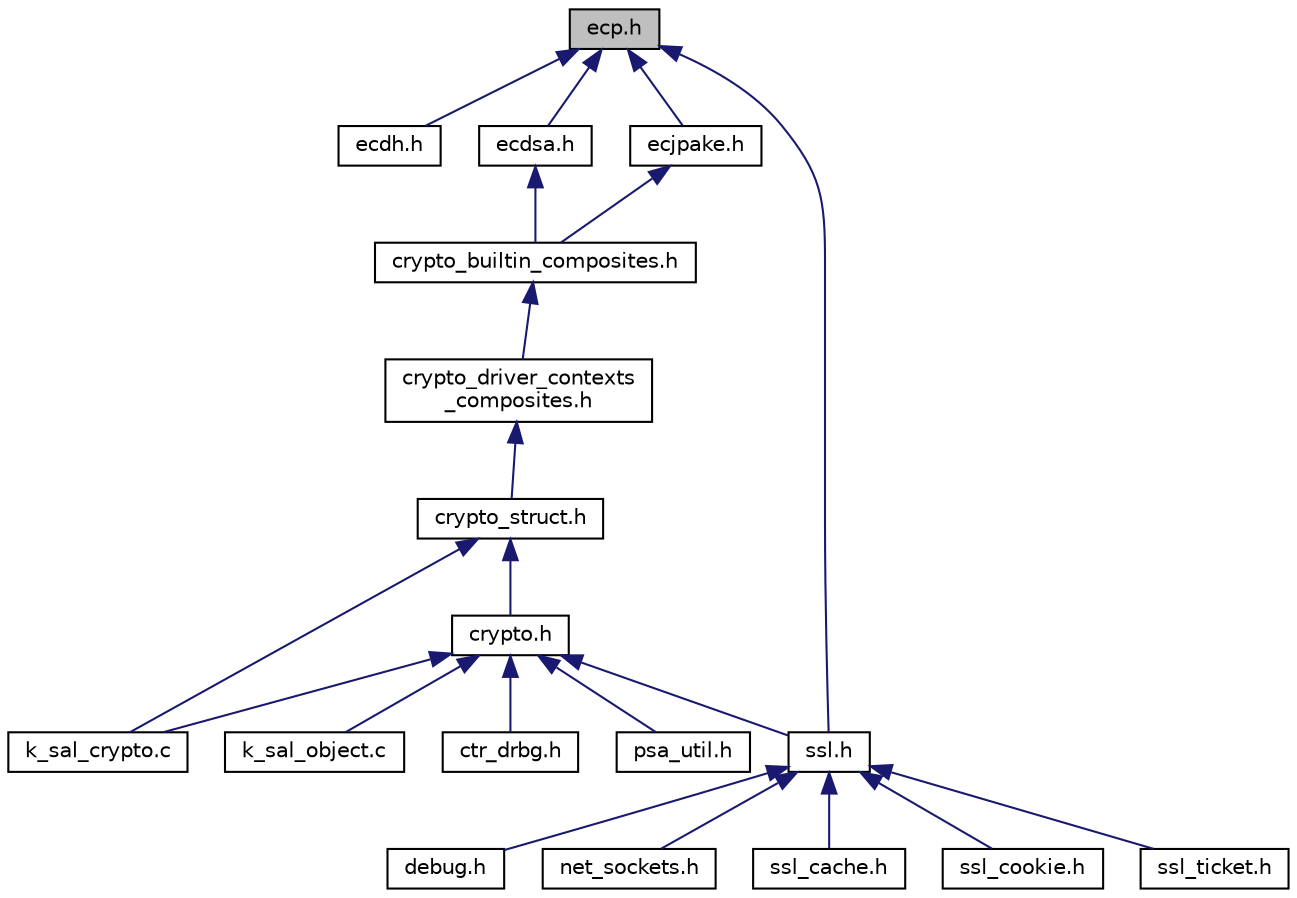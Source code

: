 digraph "ecp.h"
{
 // LATEX_PDF_SIZE
  edge [fontname="Helvetica",fontsize="10",labelfontname="Helvetica",labelfontsize="10"];
  node [fontname="Helvetica",fontsize="10",shape=record];
  Node1 [label="ecp.h",height=0.2,width=0.4,color="black", fillcolor="grey75", style="filled", fontcolor="black",tooltip="This file provides an API for Elliptic Curves over GF(P) (ECP)."];
  Node1 -> Node2 [dir="back",color="midnightblue",fontsize="10",style="solid",fontname="Helvetica"];
  Node2 [label="ecdh.h",height=0.2,width=0.4,color="black", fillcolor="white", style="filled",URL="$ecdh_8h.html",tooltip="This file contains ECDH definitions and functions."];
  Node1 -> Node3 [dir="back",color="midnightblue",fontsize="10",style="solid",fontname="Helvetica"];
  Node3 [label="ecdsa.h",height=0.2,width=0.4,color="black", fillcolor="white", style="filled",URL="$ecdsa_8h.html",tooltip="This file contains ECDSA definitions and functions."];
  Node3 -> Node4 [dir="back",color="midnightblue",fontsize="10",style="solid",fontname="Helvetica"];
  Node4 [label="crypto_builtin_composites.h",height=0.2,width=0.4,color="black", fillcolor="white", style="filled",URL="$crypto__builtin__composites_8h_source.html",tooltip=" "];
  Node4 -> Node5 [dir="back",color="midnightblue",fontsize="10",style="solid",fontname="Helvetica"];
  Node5 [label="crypto_driver_contexts\l_composites.h",height=0.2,width=0.4,color="black", fillcolor="white", style="filled",URL="$crypto__driver__contexts__composites_8h_source.html",tooltip=" "];
  Node5 -> Node6 [dir="back",color="midnightblue",fontsize="10",style="solid",fontname="Helvetica"];
  Node6 [label="crypto_struct.h",height=0.2,width=0.4,color="black", fillcolor="white", style="filled",URL="$crypto__struct_8h.html",tooltip="PSA cryptography module: Mbed TLS structured type implementations."];
  Node6 -> Node7 [dir="back",color="midnightblue",fontsize="10",style="solid",fontname="Helvetica"];
  Node7 [label="crypto.h",height=0.2,width=0.4,color="black", fillcolor="white", style="filled",URL="$crypto_8h.html",tooltip="Platform Security Architecture cryptography module."];
  Node7 -> Node8 [dir="back",color="midnightblue",fontsize="10",style="solid",fontname="Helvetica"];
  Node8 [label="ctr_drbg.h",height=0.2,width=0.4,color="black", fillcolor="white", style="filled",URL="$ctr__drbg_8h.html",tooltip="This file contains definitions and functions for the CTR_DRBG pseudorandom generator."];
  Node7 -> Node9 [dir="back",color="midnightblue",fontsize="10",style="solid",fontname="Helvetica"];
  Node9 [label="psa_util.h",height=0.2,width=0.4,color="black", fillcolor="white", style="filled",URL="$psa__util_8h.html",tooltip="Utility functions for the use of the PSA Crypto library."];
  Node7 -> Node10 [dir="back",color="midnightblue",fontsize="10",style="solid",fontname="Helvetica"];
  Node10 [label="ssl.h",height=0.2,width=0.4,color="black", fillcolor="white", style="filled",URL="$ssl_8h.html",tooltip="SSL/TLS functions."];
  Node10 -> Node11 [dir="back",color="midnightblue",fontsize="10",style="solid",fontname="Helvetica"];
  Node11 [label="debug.h",height=0.2,width=0.4,color="black", fillcolor="white", style="filled",URL="$debug_8h.html",tooltip="Functions for controlling and providing debug output from the library."];
  Node10 -> Node12 [dir="back",color="midnightblue",fontsize="10",style="solid",fontname="Helvetica"];
  Node12 [label="net_sockets.h",height=0.2,width=0.4,color="black", fillcolor="white", style="filled",URL="$net__sockets_8h.html",tooltip="Network sockets abstraction layer to integrate Mbed TLS into a BSD-style sockets API."];
  Node10 -> Node13 [dir="back",color="midnightblue",fontsize="10",style="solid",fontname="Helvetica"];
  Node13 [label="ssl_cache.h",height=0.2,width=0.4,color="black", fillcolor="white", style="filled",URL="$ssl__cache_8h.html",tooltip="SSL session cache implementation."];
  Node10 -> Node14 [dir="back",color="midnightblue",fontsize="10",style="solid",fontname="Helvetica"];
  Node14 [label="ssl_cookie.h",height=0.2,width=0.4,color="black", fillcolor="white", style="filled",URL="$ssl__cookie_8h.html",tooltip="DTLS cookie callbacks implementation."];
  Node10 -> Node15 [dir="back",color="midnightblue",fontsize="10",style="solid",fontname="Helvetica"];
  Node15 [label="ssl_ticket.h",height=0.2,width=0.4,color="black", fillcolor="white", style="filled",URL="$ssl__ticket_8h.html",tooltip="TLS server ticket callbacks implementation."];
  Node7 -> Node16 [dir="back",color="midnightblue",fontsize="10",style="solid",fontname="Helvetica"];
  Node16 [label="k_sal_crypto.c",height=0.2,width=0.4,color="black", fillcolor="white", style="filled",URL="$k__sal__crypto_8c.html",tooltip="SAL crypto for Generic PSA."];
  Node7 -> Node17 [dir="back",color="midnightblue",fontsize="10",style="solid",fontname="Helvetica"];
  Node17 [label="k_sal_object.c",height=0.2,width=0.4,color="black", fillcolor="white", style="filled",URL="$k__sal__object_8c.html",tooltip="SAL object for Generic PSA."];
  Node6 -> Node16 [dir="back",color="midnightblue",fontsize="10",style="solid",fontname="Helvetica"];
  Node1 -> Node18 [dir="back",color="midnightblue",fontsize="10",style="solid",fontname="Helvetica"];
  Node18 [label="ecjpake.h",height=0.2,width=0.4,color="black", fillcolor="white", style="filled",URL="$ecjpake_8h.html",tooltip="Elliptic curve J-PAKE."];
  Node18 -> Node4 [dir="back",color="midnightblue",fontsize="10",style="solid",fontname="Helvetica"];
  Node1 -> Node10 [dir="back",color="midnightblue",fontsize="10",style="solid",fontname="Helvetica"];
}

